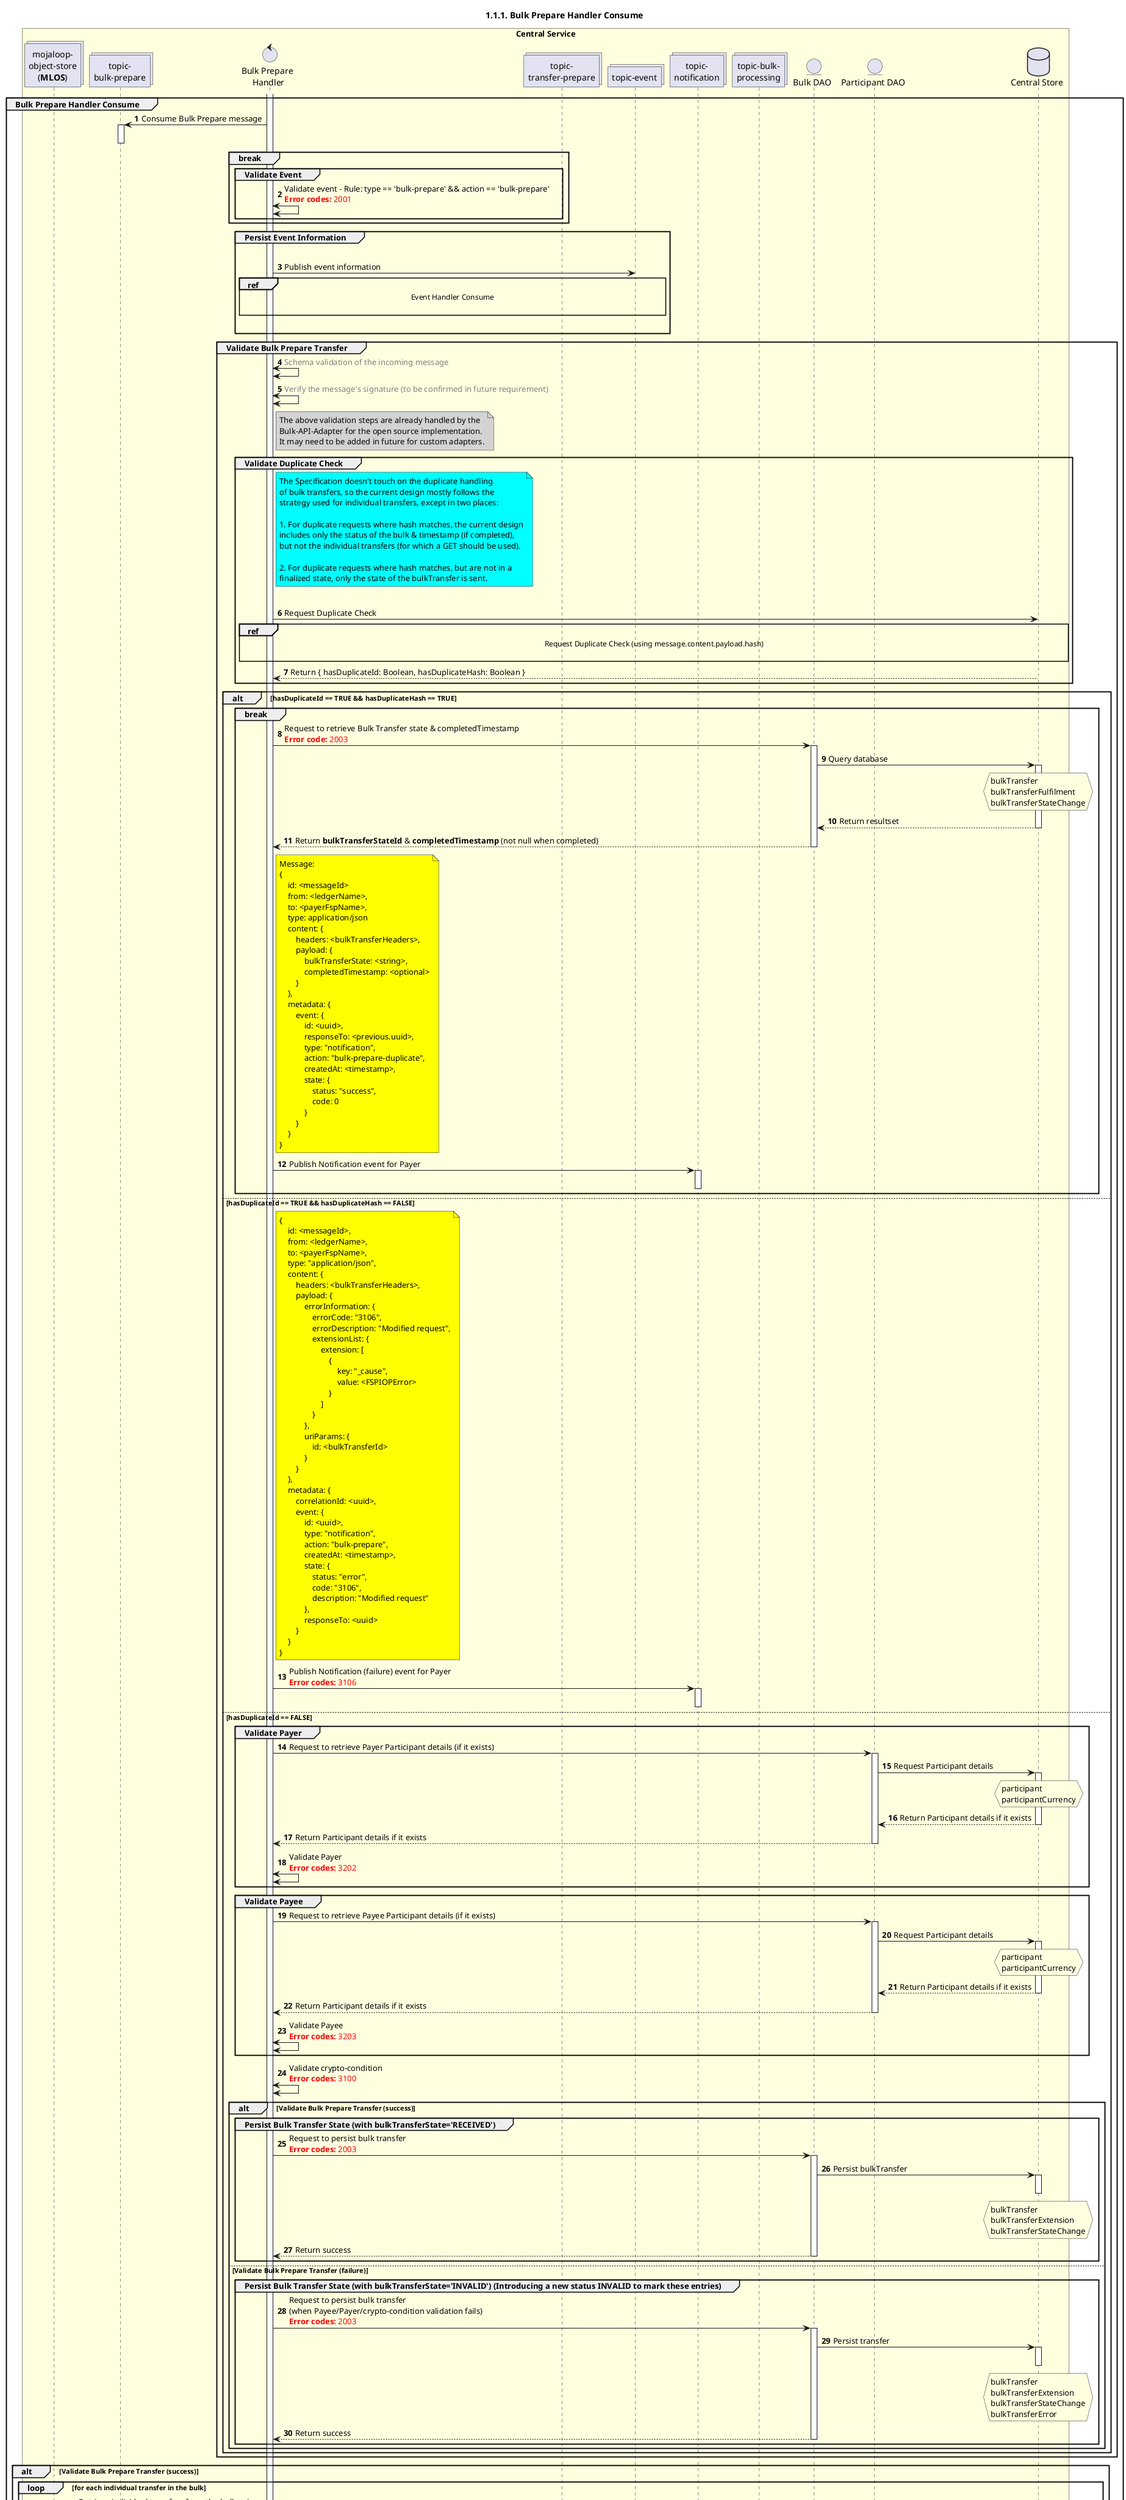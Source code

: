 /'*****
 License
 --------------
 Copyright © 2017 Bill & Melinda Gates Foundation
 The Mojaloop files are made available by the Bill & Melinda Gates Foundation under the Apache License, Version 2.0 (the "License") and you may not use these files except in compliance with the License. You may obtain a copy of the License at
 http://www.apache.org/licenses/LICENSE-2.0
 Unless required by applicable law or agreed to in writing, the Mojaloop files are distributed on an "AS IS" BASIS, WITHOUT WARRANTIES OR CONDITIONS OF ANY KIND, either express or implied. See the License for the specific language governing permissions and limitations under the License.
 Contributors
 --------------
 This is the official list of the Mojaloop project contributors for this file.
 Names of the original copyright holders (individuals or organizations)
 should be listed with a '*' in the first column. People who have
 contributed from an organization can be listed under the organization
 that actually holds the copyright for their contributions (see the
 Gates Foundation organization for an example). Those individuals should have
 their names indented and be marked with a '-'. Email address can be added
 optionally within square brackets <email>.
 * Gates Foundation
 - Name Surname <name.surname@gatesfoundation.com>

 * Samuel Kummary <sam@modusbox.com>
 --------------
 ******'/

@startuml
' declare title
title 1.1.1. Bulk Prepare Handler Consume

autonumber

' Actor Keys:
'   boundary - APIs/Interfaces, etc
'   collections - Kafka Topics
'   control - Kafka Consumers
'   entity - Database Access Objects
'   database - Database Persistance Store

' declare actors
collections "topic-\nbulk-prepare" as TOPIC_BULK_PREPARE
collections "mojaloop-\nobject-store\n(**MLOS**)" as OBJECT_STORE
control "Bulk Prepare \nHandler" as BULK_PREP_HANDLER
collections "topic-\ntransfer-prepare" as TOPIC_TRANSFER_PREPARE
collections "topic-event" as TOPIC_EVENTS
collections "topic-\nnotification" as TOPIC_NOTIFICATIONS
collections "topic-bulk-\nprocessing" as TOPIC_BULK_PROCESSING
entity "Bulk DAO" as BULK_DAO
entity "Participant DAO" as PARTICIPANT_DAO
database "Central Store" as DB

box "Central Service" #LightYellow
    participant OBJECT_STORE
    participant TOPIC_BULK_PREPARE
    participant BULK_PREP_HANDLER
    participant TOPIC_TRANSFER_PREPARE
    participant TOPIC_EVENTS
    participant TOPIC_NOTIFICATIONS
    participant TOPIC_BULK_PROCESSING
    participant BULK_DAO
    participant PARTICIPANT_DAO
    participant DB
end box

' start flow
activate BULK_PREP_HANDLER
group Bulk Prepare Handler Consume
    TOPIC_BULK_PREPARE <- BULK_PREP_HANDLER: Consume Bulk Prepare message
    activate TOPIC_BULK_PREPARE
    deactivate TOPIC_BULK_PREPARE

    break
        group Validate Event
            BULK_PREP_HANDLER <-> BULK_PREP_HANDLER: Validate event - Rule: type == 'bulk-prepare' && action == 'bulk-prepare'\n<color #FF0000><b>Error codes:</b> 2001</color>
        end
    end

    group Persist Event Information
        |||
        BULK_PREP_HANDLER -> TOPIC_EVENTS: Publish event information
        ref over BULK_PREP_HANDLER, TOPIC_EVENTS :  Event Handler Consume\n
        |||
    end

    group Validate Bulk Prepare Transfer 
        BULK_PREP_HANDLER <-> BULK_PREP_HANDLER: <color #gray>Schema validation of the incoming message</color>
        BULK_PREP_HANDLER <-> BULK_PREP_HANDLER: <color #gray>Verify the message's signature (to be confirmed in future requirement)</color>
        note right of BULK_PREP_HANDLER #lightgrey
            The above validation steps are already handled by the
            Bulk-API-Adapter for the open source implementation.
            It may need to be added in future for custom adapters.
        end note

        group Validate Duplicate Check
            note right of BULK_PREP_HANDLER #cyan
                The Specification doesn't touch on the duplicate handling
                of bulk transfers, so the current design mostly follows the
                strategy used for individual transfers, except in two places:

                1. For duplicate requests where hash matches, the current design
                includes only the status of the bulk & timestamp (if completed),
                but not the individual transfers (for which a GET should be used).

                2. For duplicate requests where hash matches, but are not in a
                finalized state, only the state of the bulkTransfer is sent.
            end note
            |||
            BULK_PREP_HANDLER -> DB: Request Duplicate Check
            ref over BULK_PREP_HANDLER, DB:  Request Duplicate Check (using message.content.payload.hash)\n
            DB --> BULK_PREP_HANDLER: Return { hasDuplicateId: Boolean, hasDuplicateHash: Boolean }
        end

        alt hasDuplicateId == TRUE && hasDuplicateHash == TRUE
            break
                BULK_PREP_HANDLER -> BULK_DAO: Request to retrieve Bulk Transfer state & completedTimestamp\n<color #FF0000><b>Error code:</b> 2003</color>
                activate BULK_DAO
                BULK_DAO -> DB: Query database
                hnote over DB #lightyellow
                    bulkTransfer
                    bulkTransferFulfilment
                    bulkTransferStateChange
                end note
                activate DB
                BULK_DAO <-- DB: Return resultset
                deactivate DB
                BULK_DAO --> BULK_PREP_HANDLER: Return **bulkTransferStateId** & **completedTimestamp** (not null when completed)
                deactivate BULK_DAO

                note right of BULK_PREP_HANDLER #yellow
                    Message:
                    {
                        id: <messageId>
                        from: <ledgerName>,
                        to: <payerFspName>,
                        type: application/json
                        content: {
                            headers: <bulkTransferHeaders>,
                            payload: {
                                bulkTransferState: <string>,
                                completedTimestamp: <optional>
                            }
                        },
                        metadata: {
                            event: {
                                id: <uuid>,
                                responseTo: <previous.uuid>,
                                type: "notification",
                                action: "bulk-prepare-duplicate",
                                createdAt: <timestamp>,
                                state: {
                                    status: "success",
                                    code: 0
                                }
                            }
                        }
                    }
                end note
                BULK_PREP_HANDLER -> TOPIC_NOTIFICATIONS: Publish Notification event for Payer
                activate TOPIC_NOTIFICATIONS
                deactivate TOPIC_NOTIFICATIONS
            end
        else hasDuplicateId == TRUE && hasDuplicateHash == FALSE
            note right of BULK_PREP_HANDLER #yellow
                {
                    id: <messageId>,
                    from: <ledgerName>,
                    to: <payerFspName>,
                    type: "application/json",
                    content: {
                        headers: <bulkTransferHeaders>,
                        payload: {
                            errorInformation: {
                                errorCode: "3106",
                                errorDescription: "Modified request",
                                extensionList: {
                                    extension: [
                                        {
                                            key: "_cause",
                                            value: <FSPIOPError>
                                        }
                                    ]
                                }
                            },
                            uriParams: {
                                id: <bulkTransferId>
                            }
                        }
                    },
                    metadata: {
                        correlationId: <uuid>,
                        event: {
                            id: <uuid>,
                            type: "notification",
                            action: "bulk-prepare",
                            createdAt: <timestamp>,
                            state: {
                                status: "error",
                                code: "3106",
                                description: "Modified request"
                            },
                            responseTo: <uuid>
                        }
                    }
                }
            end note
            BULK_PREP_HANDLER -> TOPIC_NOTIFICATIONS: Publish Notification (failure) event for Payer\n<color #FF0000><b>Error codes:</b> 3106</color>
            activate TOPIC_NOTIFICATIONS
            deactivate TOPIC_NOTIFICATIONS
        else hasDuplicateId == FALSE
            group Validate Payer
                BULK_PREP_HANDLER -> PARTICIPANT_DAO: Request to retrieve Payer Participant details (if it exists)
                activate PARTICIPANT_DAO
                PARTICIPANT_DAO -> DB: Request Participant details
                hnote over DB #lightyellow
                    participant
                    participantCurrency
                end note
                activate DB
                PARTICIPANT_DAO <-- DB: Return Participant details if it exists
                deactivate DB
                PARTICIPANT_DAO --> BULK_PREP_HANDLER: Return Participant details if it exists
                deactivate PARTICIPANT_DAO
                BULK_PREP_HANDLER <-> BULK_PREP_HANDLER: Validate Payer\n<color #FF0000><b>Error codes:</b> 3202</color>
            end
            group Validate Payee
                BULK_PREP_HANDLER -> PARTICIPANT_DAO: Request to retrieve Payee Participant details (if it exists)
                activate PARTICIPANT_DAO
                PARTICIPANT_DAO -> DB: Request Participant details
                hnote over DB #lightyellow
                    participant
                    participantCurrency
                end note
                activate DB
                PARTICIPANT_DAO <-- DB: Return Participant details if it exists
                deactivate DB
                PARTICIPANT_DAO --> BULK_PREP_HANDLER: Return Participant details if it exists
                deactivate PARTICIPANT_DAO
                BULK_PREP_HANDLER <-> BULK_PREP_HANDLER: Validate Payee\n<color #FF0000><b>Error codes:</b> 3203</color>
            end
            BULK_PREP_HANDLER <-> BULK_PREP_HANDLER: Validate crypto-condition\n<color #FF0000><b>Error codes:</b> 3100</color>
            
            alt Validate Bulk Prepare Transfer (success)
                group Persist Bulk Transfer State (with bulkTransferState='RECEIVED')
                    BULK_PREP_HANDLER -> BULK_DAO: Request to persist bulk transfer\n<color #FF0000><b>Error codes:</b> 2003</color>
                    activate BULK_DAO
                    BULK_DAO -> DB: Persist bulkTransfer
                    hnote over DB #lightyellow
                        bulkTransfer
                        bulkTransferExtension
                        bulkTransferStateChange
                    end note
                    activate DB
                    deactivate DB
                    BULK_DAO --> BULK_PREP_HANDLER: Return success
                    deactivate BULK_DAO
                end
            else Validate Bulk Prepare Transfer (failure)
                group Persist Bulk Transfer State (with bulkTransferState='INVALID') (Introducing a new status INVALID to mark these entries)
                    BULK_PREP_HANDLER -> BULK_DAO: Request to persist bulk transfer\n(when Payee/Payer/crypto-condition validation fails)\n<color #FF0000><b>Error codes:</b> 2003</color>
                    activate BULK_DAO
                    BULK_DAO -> DB: Persist transfer
                    hnote over DB #lightyellow
                        bulkTransfer
                        bulkTransferExtension
                        bulkTransferStateChange
                        bulkTransferError
                    end note
                    activate DB
                    deactivate DB
                    BULK_DAO --> BULK_PREP_HANDLER: Return success
                    deactivate BULK_DAO
                end
            end
        end
    end
    alt Validate Bulk Prepare Transfer (success)
        loop for each individual transfer in the bulk
            BULK_PREP_HANDLER -> OBJECT_STORE: Retrieve individual transfers from the bulk using\nreference: **MLOS.individualTransfers.messageId**
            activate OBJECT_STORE
            note right of OBJECT_STORE #lightgrey
                Add elements such as Expiry time, Payer FSP, Payee FSP, etc. to each
                transfer to make their format similar to a single transfer
            end note
            OBJECT_STORE --> BULK_PREP_HANDLER: Stream bulk's individual transfers
            deactivate OBJECT_STORE

            group Insert Bulk Transfer Association (with bulkProcessingState='RECEIVED')
                BULK_PREP_HANDLER -> BULK_DAO: Request to persist bulk transfer association\n<color #FF0000><b>Error codes:</b> 2003</color>
                activate BULK_DAO
                BULK_DAO -> DB: Insert bulkTransferAssociation
                hnote over DB #lightyellow
                    bulkTransferAssociation
                end note
                activate DB
                deactivate DB
                BULK_DAO --> BULK_PREP_HANDLER: Return success
                deactivate BULK_DAO
            end

            note right of BULK_PREP_HANDLER #yellow
                Message:
                {
                    id: <messageId>
                    from: <payerFspName>,
                    to: <payeeFspName>,
                    type: application/json
                    content: {
                        headers: <transferHeaders>,
                        payload: <transferMessage>
                    },
                    metadata: {
                        event: {
                            id: <uuid>,
                            responseTo: <previous.uuid>,
                            type: "prepare",
                            action: "bulk-prepare",
                            createdAt: <timestamp>,
                            state: {
                                status: "success",
                                code: 0,
                                description:"action successful"
                            }
                        }
                    }
                }
            end note
            BULK_PREP_HANDLER -> TOPIC_TRANSFER_PREPARE: Route & Publish Prepare event to the Payer for the Individual Transfer\n<color #FF0000><b>Error codes:</b> 2003</color>
            activate TOPIC_TRANSFER_PREPARE
            deactivate TOPIC_TRANSFER_PREPARE
        end
    else Validate Bulk Prepare Transfer (failure)
        note right of BULK_PREP_HANDLER #yellow
            Message:
            {
                id: <messageId>
                from: <ledgerName>,
                to: <bulkTransferMessage.payerFsp>,
                type: "application/json",
                content: {
                    headers: <bulkTransferHeaders>,
                    payload: {
                        "errorInformation": {
                            "errorCode": <possible codes: [2003, 3100, 3105, 3106, 3202, 3203, 3300, 3301]>
                            "errorDescription": "<refer to section 7.6 for description>",
                            "extensionList": <transferMessage.extensionList>
                    }
                },
                metadata: {
                    event: {
                        id: <uuid>,
                        responseTo: <previous.uuid>,
                        type: "bulk-processing",
                        action: "bulk-abort",
                        createdAt: <timestamp>,
                        state: {
                            status: "error",
                            code: <errorInformation.errorCode>
                            description: <errorInformation.errorDescription>
                        }
                    }
                }
            }
        end note
        BULK_PREP_HANDLER -> TOPIC_BULK_PROCESSING: Publish Processing (failure) event for Payer\n<color #FF0000><b>Error codes:</b> 2003</color>
        activate TOPIC_BULK_PROCESSING
        deactivate TOPIC_BULK_PROCESSING
    end
end
deactivate BULK_PREP_HANDLER
@enduml

